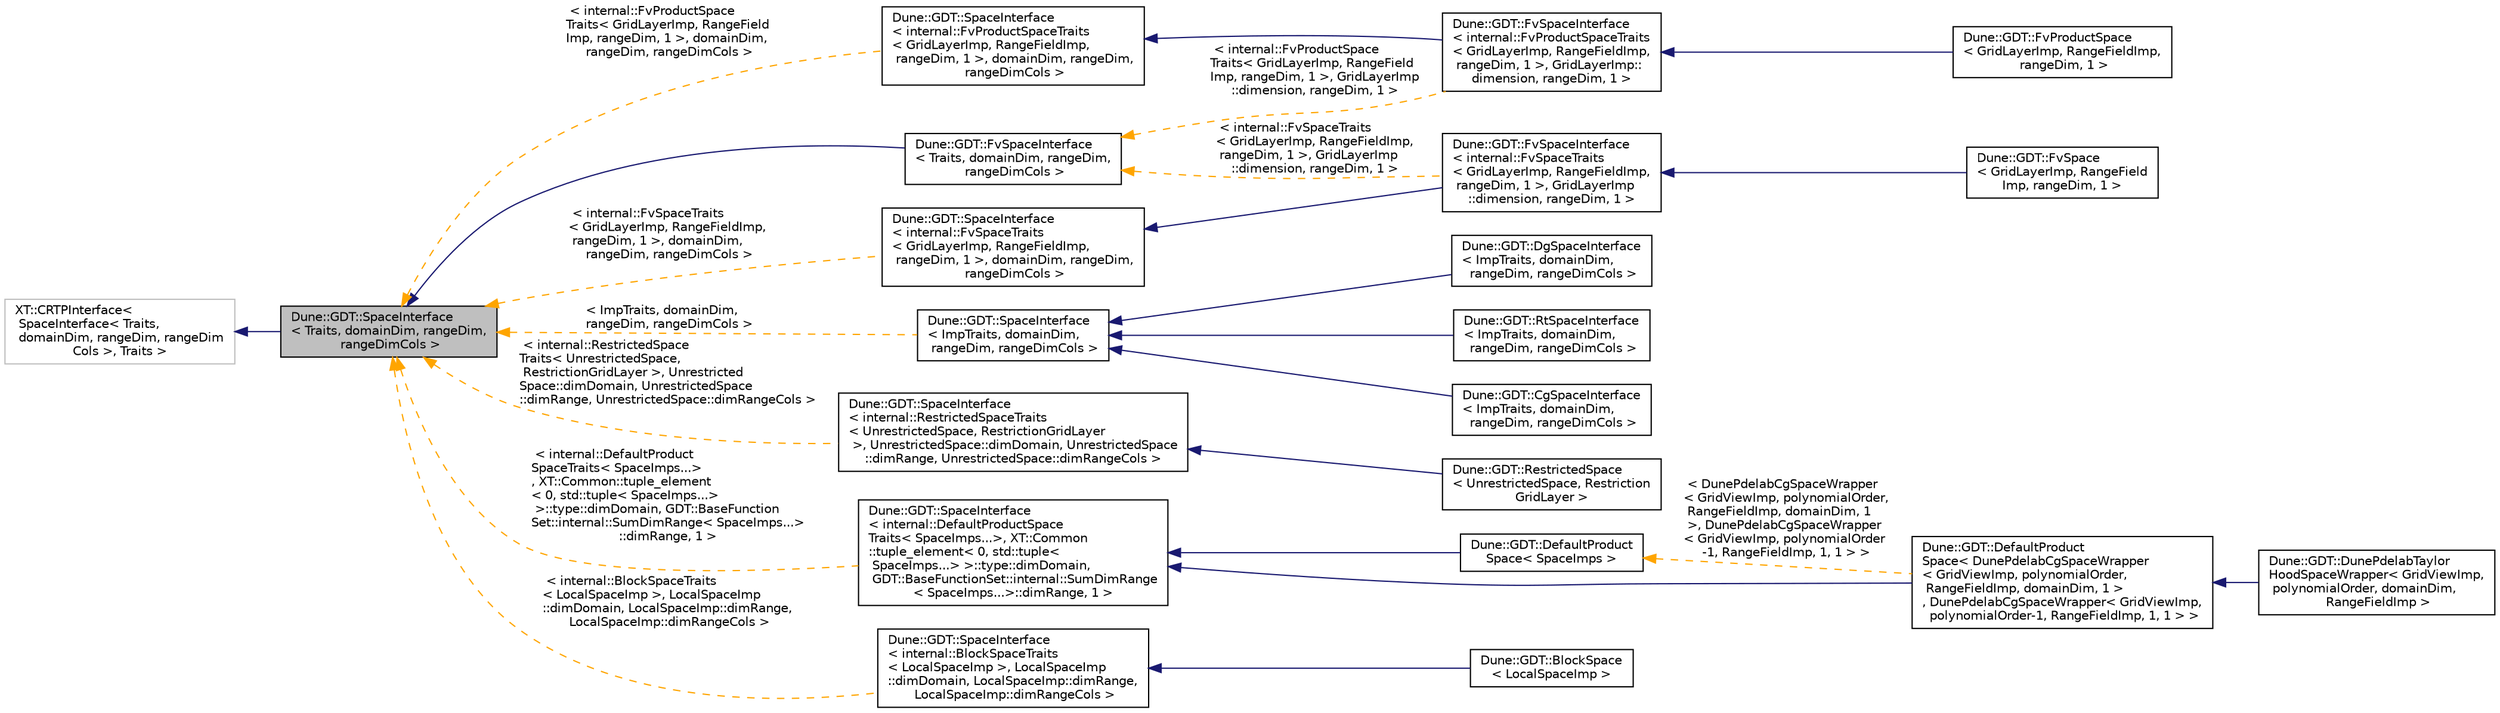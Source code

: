 digraph "Dune::GDT::SpaceInterface&lt; Traits, domainDim, rangeDim, rangeDimCols &gt;"
{
  edge [fontname="Helvetica",fontsize="10",labelfontname="Helvetica",labelfontsize="10"];
  node [fontname="Helvetica",fontsize="10",shape=record];
  rankdir="LR";
  Node1 [label="Dune::GDT::SpaceInterface\l\< Traits, domainDim, rangeDim,\l rangeDimCols \>",height=0.2,width=0.4,color="black", fillcolor="grey75", style="filled", fontcolor="black"];
  Node2 -> Node1 [dir="back",color="midnightblue",fontsize="10",style="solid",fontname="Helvetica"];
  Node2 [label="XT::CRTPInterface\<\l SpaceInterface\< Traits,\l domainDim, rangeDim, rangeDim\lCols \>, Traits \>",height=0.2,width=0.4,color="grey75", fillcolor="white", style="filled"];
  Node1 -> Node3 [dir="back",color="midnightblue",fontsize="10",style="solid",fontname="Helvetica"];
  Node3 [label="Dune::GDT::FvSpaceInterface\l\< Traits, domainDim, rangeDim,\l rangeDimCols \>",height=0.2,width=0.4,color="black", fillcolor="white", style="filled",URL="$a00168.html"];
  Node3 -> Node4 [dir="back",color="orange",fontsize="10",style="dashed",label=" \< internal::FvSpaceTraits\l\< GridLayerImp, RangeFieldImp,\l rangeDim, 1 \>, GridLayerImp\l::dimension, rangeDim, 1 \>" ,fontname="Helvetica"];
  Node4 [label="Dune::GDT::FvSpaceInterface\l\< internal::FvSpaceTraits\l\< GridLayerImp, RangeFieldImp,\l rangeDim, 1 \>, GridLayerImp\l::dimension, rangeDim, 1 \>",height=0.2,width=0.4,color="black", fillcolor="white", style="filled",URL="$a00168.html"];
  Node4 -> Node5 [dir="back",color="midnightblue",fontsize="10",style="solid",fontname="Helvetica"];
  Node5 [label="Dune::GDT::FvSpace\l\< GridLayerImp, RangeField\lImp, rangeDim, 1 \>",height=0.2,width=0.4,color="black", fillcolor="white", style="filled",URL="$a00167.html"];
  Node3 -> Node6 [dir="back",color="orange",fontsize="10",style="dashed",label=" \< internal::FvProductSpace\lTraits\< GridLayerImp, RangeField\lImp, rangeDim, 1 \>, GridLayerImp\l::dimension, rangeDim, 1 \>" ,fontname="Helvetica"];
  Node6 [label="Dune::GDT::FvSpaceInterface\l\< internal::FvProductSpaceTraits\l\< GridLayerImp, RangeFieldImp,\l rangeDim, 1 \>, GridLayerImp::\ldimension, rangeDim, 1 \>",height=0.2,width=0.4,color="black", fillcolor="white", style="filled",URL="$a00168.html"];
  Node6 -> Node7 [dir="back",color="midnightblue",fontsize="10",style="solid",fontname="Helvetica"];
  Node7 [label="Dune::GDT::FvProductSpace\l\< GridLayerImp, RangeFieldImp,\l rangeDim, 1 \>",height=0.2,width=0.4,color="black", fillcolor="white", style="filled",URL="$a00163.html"];
  Node1 -> Node8 [dir="back",color="orange",fontsize="10",style="dashed",label=" \< ImpTraits, domainDim,\l rangeDim, rangeDimCols \>" ,fontname="Helvetica"];
  Node8 [label="Dune::GDT::SpaceInterface\l\< ImpTraits, domainDim,\l rangeDim, rangeDimCols \>",height=0.2,width=0.4,color="black", fillcolor="white", style="filled",URL="$a00169.html"];
  Node8 -> Node9 [dir="back",color="midnightblue",fontsize="10",style="solid",fontname="Helvetica"];
  Node9 [label="Dune::GDT::CgSpaceInterface\l\< ImpTraits, domainDim,\l rangeDim, rangeDimCols \>",height=0.2,width=0.4,color="black", fillcolor="white", style="filled",URL="$a00062.html"];
  Node8 -> Node10 [dir="back",color="midnightblue",fontsize="10",style="solid",fontname="Helvetica"];
  Node10 [label="Dune::GDT::DgSpaceInterface\l\< ImpTraits, domainDim,\l rangeDim, rangeDimCols \>",height=0.2,width=0.4,color="black", fillcolor="white", style="filled",URL="$a00094.html"];
  Node8 -> Node11 [dir="back",color="midnightblue",fontsize="10",style="solid",fontname="Helvetica"];
  Node11 [label="Dune::GDT::RtSpaceInterface\l\< ImpTraits, domainDim,\l rangeDim, rangeDimCols \>",height=0.2,width=0.4,color="black", fillcolor="white", style="filled",URL="$a00471.html"];
  Node1 -> Node12 [dir="back",color="orange",fontsize="10",style="dashed",label=" \< internal::RestrictedSpace\lTraits\< UnrestrictedSpace,\l RestrictionGridLayer \>, Unrestricted\lSpace::dimDomain, UnrestrictedSpace\l::dimRange, UnrestrictedSpace::dimRangeCols \>" ,fontname="Helvetica"];
  Node12 [label="Dune::GDT::SpaceInterface\l\< internal::RestrictedSpaceTraits\l\< UnrestrictedSpace, RestrictionGridLayer\l \>, UnrestrictedSpace::dimDomain, UnrestrictedSpace\l::dimRange, UnrestrictedSpace::dimRangeCols \>",height=0.2,width=0.4,color="black", fillcolor="white", style="filled",URL="$a00169.html"];
  Node12 -> Node13 [dir="back",color="midnightblue",fontsize="10",style="solid",fontname="Helvetica"];
  Node13 [label="Dune::GDT::RestrictedSpace\l\< UnrestrictedSpace, Restriction\lGridLayer \>",height=0.2,width=0.4,color="black", fillcolor="white", style="filled",URL="$a00465.html"];
  Node1 -> Node14 [dir="back",color="orange",fontsize="10",style="dashed",label=" \< internal::FvProductSpace\lTraits\< GridLayerImp, RangeField\lImp, rangeDim, 1 \>, domainDim,\l rangeDim, rangeDimCols \>" ,fontname="Helvetica"];
  Node14 [label="Dune::GDT::SpaceInterface\l\< internal::FvProductSpaceTraits\l\< GridLayerImp, RangeFieldImp,\l rangeDim, 1 \>, domainDim, rangeDim,\l rangeDimCols \>",height=0.2,width=0.4,color="black", fillcolor="white", style="filled",URL="$a00169.html"];
  Node14 -> Node6 [dir="back",color="midnightblue",fontsize="10",style="solid",fontname="Helvetica"];
  Node1 -> Node15 [dir="back",color="orange",fontsize="10",style="dashed",label=" \< internal::DefaultProduct\lSpaceTraits\< SpaceImps...\>\l, XT::Common::tuple_element\l\< 0, std::tuple\< SpaceImps...\>\l \>::type::dimDomain, GDT::BaseFunction\lSet::internal::SumDimRange\< SpaceImps...\>\l::dimRange, 1 \>" ,fontname="Helvetica"];
  Node15 [label="Dune::GDT::SpaceInterface\l\< internal::DefaultProductSpace\lTraits\< SpaceImps...\>, XT::Common\l::tuple_element\< 0, std::tuple\<\l SpaceImps...\> \>::type::dimDomain,\l GDT::BaseFunctionSet::internal::SumDimRange\l\< SpaceImps...\>::dimRange, 1 \>",height=0.2,width=0.4,color="black", fillcolor="white", style="filled",URL="$a00169.html"];
  Node15 -> Node16 [dir="back",color="midnightblue",fontsize="10",style="solid",fontname="Helvetica"];
  Node16 [label="Dune::GDT::DefaultProduct\lSpace\< DunePdelabCgSpaceWrapper\l\< GridViewImp, polynomialOrder,\l RangeFieldImp, domainDim, 1 \>\l, DunePdelabCgSpaceWrapper\< GridViewImp,\l polynomialOrder-1, RangeFieldImp, 1, 1 \> \>",height=0.2,width=0.4,color="black", fillcolor="white", style="filled",URL="$a00087.html"];
  Node16 -> Node17 [dir="back",color="midnightblue",fontsize="10",style="solid",fontname="Helvetica"];
  Node17 [label="Dune::GDT::DunePdelabTaylor\lHoodSpaceWrapper\< GridViewImp,\l polynomialOrder, domainDim,\l RangeFieldImp \>",height=0.2,width=0.4,color="black", fillcolor="white", style="filled",URL="$a00128.html"];
  Node15 -> Node18 [dir="back",color="midnightblue",fontsize="10",style="solid",fontname="Helvetica"];
  Node18 [label="Dune::GDT::DefaultProduct\lSpace\< SpaceImps \>",height=0.2,width=0.4,color="black", fillcolor="white", style="filled",URL="$a00087.html"];
  Node18 -> Node16 [dir="back",color="orange",fontsize="10",style="dashed",label=" \< DunePdelabCgSpaceWrapper\l\< GridViewImp, polynomialOrder,\l RangeFieldImp, domainDim, 1\l \>, DunePdelabCgSpaceWrapper\l\< GridViewImp, polynomialOrder\l-1, RangeFieldImp, 1, 1 \> \>" ,fontname="Helvetica"];
  Node1 -> Node19 [dir="back",color="orange",fontsize="10",style="dashed",label=" \< internal::FvSpaceTraits\l\< GridLayerImp, RangeFieldImp,\l rangeDim, 1 \>, domainDim,\l rangeDim, rangeDimCols \>" ,fontname="Helvetica"];
  Node19 [label="Dune::GDT::SpaceInterface\l\< internal::FvSpaceTraits\l\< GridLayerImp, RangeFieldImp,\l rangeDim, 1 \>, domainDim, rangeDim,\l rangeDimCols \>",height=0.2,width=0.4,color="black", fillcolor="white", style="filled",URL="$a00169.html"];
  Node19 -> Node4 [dir="back",color="midnightblue",fontsize="10",style="solid",fontname="Helvetica"];
  Node1 -> Node20 [dir="back",color="orange",fontsize="10",style="dashed",label=" \< internal::BlockSpaceTraits\l\< LocalSpaceImp \>, LocalSpaceImp\l::dimDomain, LocalSpaceImp::dimRange,\l LocalSpaceImp::dimRangeCols \>" ,fontname="Helvetica"];
  Node20 [label="Dune::GDT::SpaceInterface\l\< internal::BlockSpaceTraits\l\< LocalSpaceImp \>, LocalSpaceImp\l::dimDomain, LocalSpaceImp::dimRange,\l LocalSpaceImp::dimRangeCols \>",height=0.2,width=0.4,color="black", fillcolor="white", style="filled",URL="$a00169.html"];
  Node20 -> Node21 [dir="back",color="midnightblue",fontsize="10",style="solid",fontname="Helvetica"];
  Node21 [label="Dune::GDT::BlockSpace\l\< LocalSpaceImp \>",height=0.2,width=0.4,color="black", fillcolor="white", style="filled",URL="$a00042.html"];
}
